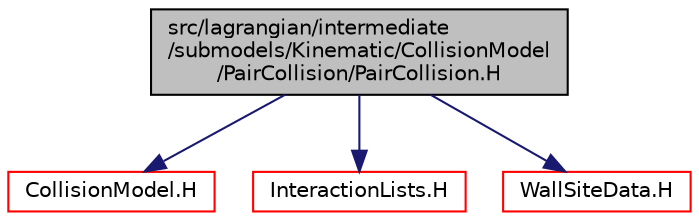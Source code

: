 digraph "src/lagrangian/intermediate/submodels/Kinematic/CollisionModel/PairCollision/PairCollision.H"
{
  bgcolor="transparent";
  edge [fontname="Helvetica",fontsize="10",labelfontname="Helvetica",labelfontsize="10"];
  node [fontname="Helvetica",fontsize="10",shape=record];
  Node1 [label="src/lagrangian/intermediate\l/submodels/Kinematic/CollisionModel\l/PairCollision/PairCollision.H",height=0.2,width=0.4,color="black", fillcolor="grey75", style="filled", fontcolor="black"];
  Node1 -> Node2 [color="midnightblue",fontsize="10",style="solid",fontname="Helvetica"];
  Node2 [label="CollisionModel.H",height=0.2,width=0.4,color="red",URL="$a06739.html"];
  Node1 -> Node3 [color="midnightblue",fontsize="10",style="solid",fontname="Helvetica"];
  Node3 [label="InteractionLists.H",height=0.2,width=0.4,color="red",URL="$a06469.html"];
  Node1 -> Node4 [color="midnightblue",fontsize="10",style="solid",fontname="Helvetica"];
  Node4 [label="WallSiteData.H",height=0.2,width=0.4,color="red",URL="$a06758.html"];
}
